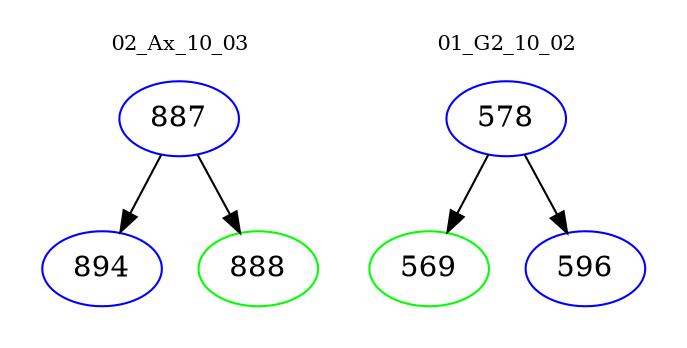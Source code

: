 digraph{
subgraph cluster_0 {
color = white
label = "02_Ax_10_03";
fontsize=10;
T0_887 [label="887", color="blue"]
T0_887 -> T0_894 [color="black"]
T0_894 [label="894", color="blue"]
T0_887 -> T0_888 [color="black"]
T0_888 [label="888", color="green"]
}
subgraph cluster_1 {
color = white
label = "01_G2_10_02";
fontsize=10;
T1_578 [label="578", color="blue"]
T1_578 -> T1_569 [color="black"]
T1_569 [label="569", color="green"]
T1_578 -> T1_596 [color="black"]
T1_596 [label="596", color="blue"]
}
}
